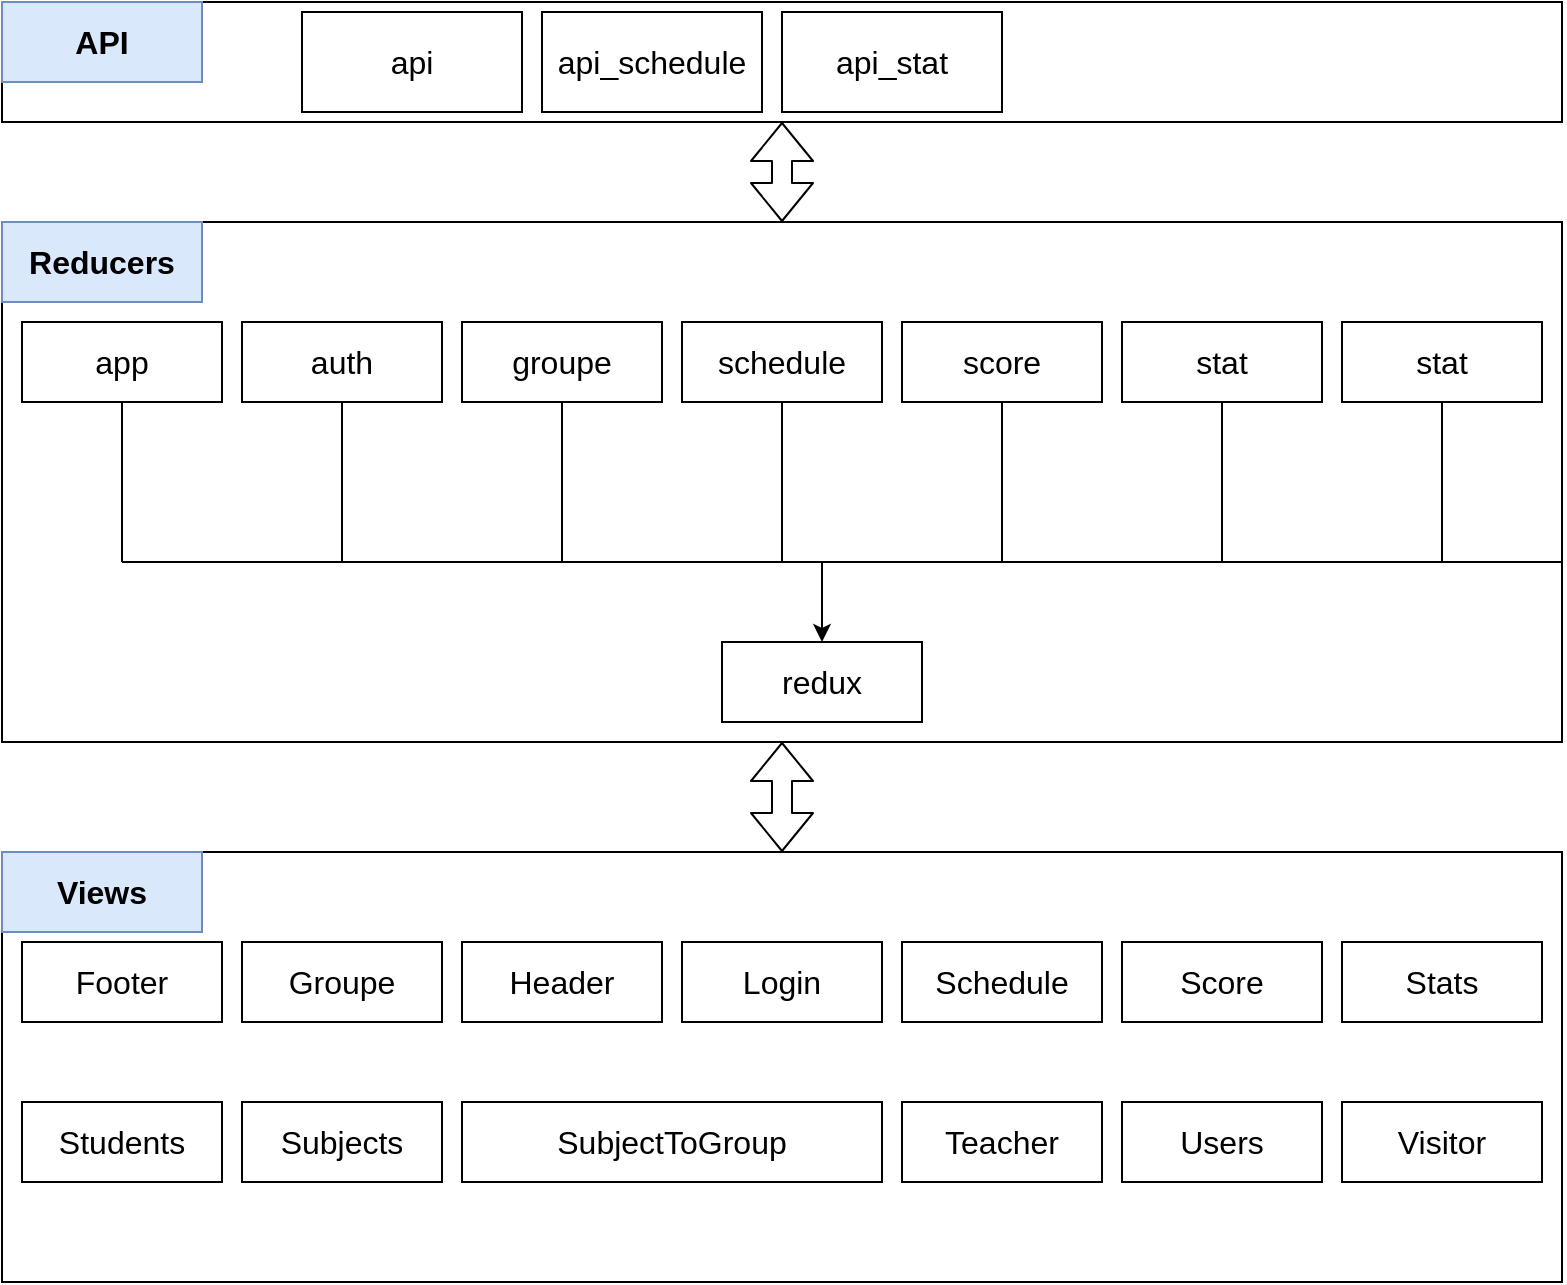 <mxfile version="14.7.3" type="github" pages="2">
  <diagram id="9N3Ii6_mkiJ0Fi0xlitn" name="Page-1">
    <mxGraphModel dx="1422" dy="752" grid="1" gridSize="10" guides="1" tooltips="1" connect="1" arrows="1" fold="1" page="1" pageScale="1" pageWidth="827" pageHeight="1169" math="0" shadow="0">
      <root>
        <mxCell id="0" />
        <mxCell id="1" parent="0" />
        <mxCell id="NHUe9T1A2GwH_8S3gkLv-1" value="" style="rounded=0;whiteSpace=wrap;html=1;" parent="1" vertex="1">
          <mxGeometry x="40" y="140" width="780" height="260" as="geometry" />
        </mxCell>
        <mxCell id="NHUe9T1A2GwH_8S3gkLv-2" value="Reducers" style="text;html=1;strokeColor=#6c8ebf;fillColor=#dae8fc;align=center;verticalAlign=middle;whiteSpace=wrap;rounded=0;strokeWidth=1;fontSize=16;fontStyle=1" parent="1" vertex="1">
          <mxGeometry x="40" y="140" width="100" height="40" as="geometry" />
        </mxCell>
        <mxCell id="NHUe9T1A2GwH_8S3gkLv-3" value="" style="rounded=0;whiteSpace=wrap;html=1;fontSize=16;strokeWidth=1;" parent="1" vertex="1">
          <mxGeometry x="40" y="30" width="780" height="60" as="geometry" />
        </mxCell>
        <mxCell id="NHUe9T1A2GwH_8S3gkLv-4" value="API" style="text;html=1;strokeColor=#6c8ebf;fillColor=#dae8fc;align=center;verticalAlign=middle;whiteSpace=wrap;rounded=0;strokeWidth=1;fontSize=16;fontStyle=1" parent="1" vertex="1">
          <mxGeometry x="40" y="30" width="100" height="40" as="geometry" />
        </mxCell>
        <mxCell id="NHUe9T1A2GwH_8S3gkLv-5" value="api" style="rounded=0;whiteSpace=wrap;html=1;fontSize=16;strokeWidth=1;" parent="1" vertex="1">
          <mxGeometry x="190" y="35" width="110" height="50" as="geometry" />
        </mxCell>
        <mxCell id="NHUe9T1A2GwH_8S3gkLv-6" value="&lt;div&gt;api_schedule&lt;/div&gt;" style="rounded=0;whiteSpace=wrap;html=1;fontSize=16;strokeWidth=1;" parent="1" vertex="1">
          <mxGeometry x="310" y="35" width="110" height="50" as="geometry" />
        </mxCell>
        <mxCell id="NHUe9T1A2GwH_8S3gkLv-7" value="api_stat" style="rounded=0;whiteSpace=wrap;html=1;fontSize=16;strokeWidth=1;" parent="1" vertex="1">
          <mxGeometry x="430" y="35" width="110" height="50" as="geometry" />
        </mxCell>
        <mxCell id="NHUe9T1A2GwH_8S3gkLv-8" value="app" style="rounded=0;whiteSpace=wrap;html=1;fontSize=16;strokeWidth=1;" parent="1" vertex="1">
          <mxGeometry x="50" y="190" width="100" height="40" as="geometry" />
        </mxCell>
        <mxCell id="NHUe9T1A2GwH_8S3gkLv-9" value="auth" style="rounded=0;whiteSpace=wrap;html=1;fontSize=16;strokeWidth=1;" parent="1" vertex="1">
          <mxGeometry x="160" y="190" width="100" height="40" as="geometry" />
        </mxCell>
        <mxCell id="NHUe9T1A2GwH_8S3gkLv-10" value="groupe" style="rounded=0;whiteSpace=wrap;html=1;fontSize=16;strokeWidth=1;" parent="1" vertex="1">
          <mxGeometry x="270" y="190" width="100" height="40" as="geometry" />
        </mxCell>
        <mxCell id="NHUe9T1A2GwH_8S3gkLv-11" value="redux" style="rounded=0;whiteSpace=wrap;html=1;fontSize=16;strokeWidth=1;" parent="1" vertex="1">
          <mxGeometry x="400" y="350" width="100" height="40" as="geometry" />
        </mxCell>
        <mxCell id="NHUe9T1A2GwH_8S3gkLv-12" value="schedule" style="rounded=0;whiteSpace=wrap;html=1;fontSize=16;strokeWidth=1;" parent="1" vertex="1">
          <mxGeometry x="380" y="190" width="100" height="40" as="geometry" />
        </mxCell>
        <mxCell id="NHUe9T1A2GwH_8S3gkLv-14" value="score" style="rounded=0;whiteSpace=wrap;html=1;fontSize=16;strokeWidth=1;" parent="1" vertex="1">
          <mxGeometry x="490" y="190" width="100" height="40" as="geometry" />
        </mxCell>
        <mxCell id="NHUe9T1A2GwH_8S3gkLv-15" value="stat" style="rounded=0;whiteSpace=wrap;html=1;fontSize=16;strokeWidth=1;" parent="1" vertex="1">
          <mxGeometry x="600" y="190" width="100" height="40" as="geometry" />
        </mxCell>
        <mxCell id="NHUe9T1A2GwH_8S3gkLv-16" value="stat" style="rounded=0;whiteSpace=wrap;html=1;fontSize=16;strokeWidth=1;" parent="1" vertex="1">
          <mxGeometry x="710" y="190" width="100" height="40" as="geometry" />
        </mxCell>
        <mxCell id="NHUe9T1A2GwH_8S3gkLv-22" value="" style="endArrow=none;html=1;fontSize=16;entryX=0.5;entryY=1;entryDx=0;entryDy=0;" parent="1" target="NHUe9T1A2GwH_8S3gkLv-8" edge="1">
          <mxGeometry width="50" height="50" relative="1" as="geometry">
            <mxPoint x="100" y="310" as="sourcePoint" />
            <mxPoint x="180" y="490" as="targetPoint" />
          </mxGeometry>
        </mxCell>
        <mxCell id="NHUe9T1A2GwH_8S3gkLv-23" value="" style="endArrow=none;html=1;fontSize=16;" parent="1" edge="1">
          <mxGeometry width="50" height="50" relative="1" as="geometry">
            <mxPoint x="100" y="310" as="sourcePoint" />
            <mxPoint x="430" y="310" as="targetPoint" />
          </mxGeometry>
        </mxCell>
        <mxCell id="NHUe9T1A2GwH_8S3gkLv-26" value="" style="endArrow=none;html=1;fontSize=17;strokeWidth=1;entryX=0.5;entryY=1;entryDx=0;entryDy=0;" parent="1" target="NHUe9T1A2GwH_8S3gkLv-9" edge="1">
          <mxGeometry width="50" height="50" relative="1" as="geometry">
            <mxPoint x="210" y="310" as="sourcePoint" />
            <mxPoint x="240" y="280" as="targetPoint" />
          </mxGeometry>
        </mxCell>
        <mxCell id="NHUe9T1A2GwH_8S3gkLv-27" value="" style="endArrow=none;html=1;fontSize=17;strokeWidth=1;entryX=0.5;entryY=1;entryDx=0;entryDy=0;" parent="1" target="NHUe9T1A2GwH_8S3gkLv-10" edge="1">
          <mxGeometry width="50" height="50" relative="1" as="geometry">
            <mxPoint x="320" y="310" as="sourcePoint" />
            <mxPoint x="240" y="280" as="targetPoint" />
          </mxGeometry>
        </mxCell>
        <mxCell id="NHUe9T1A2GwH_8S3gkLv-28" value="" style="endArrow=none;html=1;fontSize=17;strokeWidth=1;entryX=0.5;entryY=1;entryDx=0;entryDy=0;" parent="1" target="NHUe9T1A2GwH_8S3gkLv-12" edge="1">
          <mxGeometry width="50" height="50" relative="1" as="geometry">
            <mxPoint x="430" y="310" as="sourcePoint" />
            <mxPoint x="240" y="280" as="targetPoint" />
          </mxGeometry>
        </mxCell>
        <mxCell id="NHUe9T1A2GwH_8S3gkLv-29" value="" style="endArrow=none;html=1;fontSize=17;strokeWidth=1;" parent="1" edge="1">
          <mxGeometry width="50" height="50" relative="1" as="geometry">
            <mxPoint x="820" y="310" as="sourcePoint" />
            <mxPoint x="430" y="310" as="targetPoint" />
          </mxGeometry>
        </mxCell>
        <mxCell id="NHUe9T1A2GwH_8S3gkLv-30" value="" style="endArrow=none;html=1;fontSize=17;strokeWidth=1;entryX=0.5;entryY=1;entryDx=0;entryDy=0;" parent="1" target="NHUe9T1A2GwH_8S3gkLv-14" edge="1">
          <mxGeometry width="50" height="50" relative="1" as="geometry">
            <mxPoint x="540" y="310" as="sourcePoint" />
            <mxPoint x="450" y="280" as="targetPoint" />
          </mxGeometry>
        </mxCell>
        <mxCell id="NHUe9T1A2GwH_8S3gkLv-31" value="" style="endArrow=none;html=1;fontSize=17;strokeWidth=1;entryX=0.5;entryY=1;entryDx=0;entryDy=0;" parent="1" target="NHUe9T1A2GwH_8S3gkLv-15" edge="1">
          <mxGeometry width="50" height="50" relative="1" as="geometry">
            <mxPoint x="650" y="310" as="sourcePoint" />
            <mxPoint x="450" y="280" as="targetPoint" />
          </mxGeometry>
        </mxCell>
        <mxCell id="NHUe9T1A2GwH_8S3gkLv-32" value="" style="endArrow=none;html=1;fontSize=17;strokeWidth=1;exitX=0.5;exitY=1;exitDx=0;exitDy=0;" parent="1" source="NHUe9T1A2GwH_8S3gkLv-16" edge="1">
          <mxGeometry width="50" height="50" relative="1" as="geometry">
            <mxPoint x="400" y="330" as="sourcePoint" />
            <mxPoint x="760" y="310" as="targetPoint" />
          </mxGeometry>
        </mxCell>
        <mxCell id="NHUe9T1A2GwH_8S3gkLv-33" value="" style="endArrow=classic;html=1;fontSize=17;strokeWidth=1;entryX=0.5;entryY=0;entryDx=0;entryDy=0;" parent="1" target="NHUe9T1A2GwH_8S3gkLv-11" edge="1">
          <mxGeometry width="50" height="50" relative="1" as="geometry">
            <mxPoint x="450" y="310" as="sourcePoint" />
            <mxPoint x="450" y="280" as="targetPoint" />
          </mxGeometry>
        </mxCell>
        <mxCell id="NHUe9T1A2GwH_8S3gkLv-34" value="" style="shape=flexArrow;endArrow=classic;startArrow=classic;html=1;fontSize=17;strokeWidth=1;entryX=0.5;entryY=1;entryDx=0;entryDy=0;" parent="1" source="NHUe9T1A2GwH_8S3gkLv-1" target="NHUe9T1A2GwH_8S3gkLv-3" edge="1">
          <mxGeometry width="100" height="100" relative="1" as="geometry">
            <mxPoint x="350" y="380" as="sourcePoint" />
            <mxPoint x="450" y="280" as="targetPoint" />
          </mxGeometry>
        </mxCell>
        <mxCell id="NHUe9T1A2GwH_8S3gkLv-35" value="" style="rounded=0;whiteSpace=wrap;html=1;" parent="1" vertex="1">
          <mxGeometry x="40" y="455" width="780" height="215" as="geometry" />
        </mxCell>
        <mxCell id="NHUe9T1A2GwH_8S3gkLv-36" value="Views" style="text;html=1;strokeColor=#6c8ebf;fillColor=#dae8fc;align=center;verticalAlign=middle;whiteSpace=wrap;rounded=0;strokeWidth=1;fontSize=16;fontStyle=1" parent="1" vertex="1">
          <mxGeometry x="40" y="455" width="100" height="40" as="geometry" />
        </mxCell>
        <mxCell id="NHUe9T1A2GwH_8S3gkLv-41" value="Footer" style="rounded=0;whiteSpace=wrap;html=1;fontSize=16;strokeWidth=1;" parent="1" vertex="1">
          <mxGeometry x="50" y="500" width="100" height="40" as="geometry" />
        </mxCell>
        <mxCell id="NHUe9T1A2GwH_8S3gkLv-42" value="Groupe" style="rounded=0;whiteSpace=wrap;html=1;fontSize=16;strokeWidth=1;" parent="1" vertex="1">
          <mxGeometry x="160" y="500" width="100" height="40" as="geometry" />
        </mxCell>
        <mxCell id="NHUe9T1A2GwH_8S3gkLv-43" value="Header" style="rounded=0;whiteSpace=wrap;html=1;fontSize=16;strokeWidth=1;" parent="1" vertex="1">
          <mxGeometry x="270" y="500" width="100" height="40" as="geometry" />
        </mxCell>
        <mxCell id="NHUe9T1A2GwH_8S3gkLv-44" value="Login" style="rounded=0;whiteSpace=wrap;html=1;fontSize=16;strokeWidth=1;" parent="1" vertex="1">
          <mxGeometry x="380" y="500" width="100" height="40" as="geometry" />
        </mxCell>
        <mxCell id="NHUe9T1A2GwH_8S3gkLv-45" value="Schedule" style="rounded=0;whiteSpace=wrap;html=1;fontSize=16;strokeWidth=1;" parent="1" vertex="1">
          <mxGeometry x="490" y="500" width="100" height="40" as="geometry" />
        </mxCell>
        <mxCell id="NHUe9T1A2GwH_8S3gkLv-46" value="Score" style="rounded=0;whiteSpace=wrap;html=1;fontSize=16;strokeWidth=1;" parent="1" vertex="1">
          <mxGeometry x="600" y="500" width="100" height="40" as="geometry" />
        </mxCell>
        <mxCell id="NHUe9T1A2GwH_8S3gkLv-48" value="Stats" style="rounded=0;whiteSpace=wrap;html=1;fontSize=16;strokeWidth=1;" parent="1" vertex="1">
          <mxGeometry x="710" y="500" width="100" height="40" as="geometry" />
        </mxCell>
        <mxCell id="NHUe9T1A2GwH_8S3gkLv-49" value="Students" style="rounded=0;whiteSpace=wrap;html=1;fontSize=16;strokeWidth=1;" parent="1" vertex="1">
          <mxGeometry x="50" y="580" width="100" height="40" as="geometry" />
        </mxCell>
        <mxCell id="NHUe9T1A2GwH_8S3gkLv-50" value="Subjects" style="rounded=0;whiteSpace=wrap;html=1;fontSize=16;strokeWidth=1;" parent="1" vertex="1">
          <mxGeometry x="160" y="580" width="100" height="40" as="geometry" />
        </mxCell>
        <mxCell id="NHUe9T1A2GwH_8S3gkLv-51" value="SubjectToGroup" style="rounded=0;whiteSpace=wrap;html=1;fontSize=16;strokeWidth=1;" parent="1" vertex="1">
          <mxGeometry x="270" y="580" width="210" height="40" as="geometry" />
        </mxCell>
        <mxCell id="NHUe9T1A2GwH_8S3gkLv-53" value="Teacher" style="rounded=0;whiteSpace=wrap;html=1;fontSize=16;strokeWidth=1;" parent="1" vertex="1">
          <mxGeometry x="490" y="580" width="100" height="40" as="geometry" />
        </mxCell>
        <mxCell id="NHUe9T1A2GwH_8S3gkLv-54" value="Users" style="rounded=0;whiteSpace=wrap;html=1;fontSize=16;strokeWidth=1;" parent="1" vertex="1">
          <mxGeometry x="600" y="580" width="100" height="40" as="geometry" />
        </mxCell>
        <mxCell id="NHUe9T1A2GwH_8S3gkLv-55" value="Visitor" style="rounded=0;whiteSpace=wrap;html=1;fontSize=16;strokeWidth=1;" parent="1" vertex="1">
          <mxGeometry x="710" y="580" width="100" height="40" as="geometry" />
        </mxCell>
        <mxCell id="NHUe9T1A2GwH_8S3gkLv-56" value="" style="shape=flexArrow;endArrow=classic;startArrow=classic;html=1;fontSize=17;strokeWidth=1;exitX=0.5;exitY=0;exitDx=0;exitDy=0;entryX=0.5;entryY=1;entryDx=0;entryDy=0;" parent="1" source="NHUe9T1A2GwH_8S3gkLv-35" target="NHUe9T1A2GwH_8S3gkLv-1" edge="1">
          <mxGeometry width="100" height="100" relative="1" as="geometry">
            <mxPoint x="580" y="440" as="sourcePoint" />
            <mxPoint x="680" y="340" as="targetPoint" />
          </mxGeometry>
        </mxCell>
      </root>
    </mxGraphModel>
  </diagram>
  <diagram id="uhO-ru1XyIBZYnLNuViw" name="Page-2">
    <mxGraphModel dx="1185" dy="627" grid="1" gridSize="10" guides="1" tooltips="1" connect="1" arrows="1" fold="1" page="1" pageScale="1" pageWidth="827" pageHeight="1169" math="0" shadow="0">
      <root>
        <mxCell id="UMlWgSMDCPW2ygMLFZuc-0" />
        <mxCell id="UMlWgSMDCPW2ygMLFZuc-1" parent="UMlWgSMDCPW2ygMLFZuc-0" />
        <mxCell id="UMlWgSMDCPW2ygMLFZuc-8" style="edgeStyle=orthogonalEdgeStyle;rounded=0;orthogonalLoop=1;jettySize=auto;html=1;entryX=0.5;entryY=0;entryDx=0;entryDy=0;" edge="1" parent="UMlWgSMDCPW2ygMLFZuc-1" source="UMlWgSMDCPW2ygMLFZuc-3" target="UMlWgSMDCPW2ygMLFZuc-6">
          <mxGeometry relative="1" as="geometry" />
        </mxCell>
        <mxCell id="UMlWgSMDCPW2ygMLFZuc-3" value="Початок" style="rounded=1;whiteSpace=wrap;html=1;" vertex="1" parent="UMlWgSMDCPW2ygMLFZuc-1">
          <mxGeometry x="320" y="40" width="120" height="40" as="geometry" />
        </mxCell>
        <mxCell id="UMlWgSMDCPW2ygMLFZuc-10" style="edgeStyle=orthogonalEdgeStyle;rounded=0;orthogonalLoop=1;jettySize=auto;html=1;entryX=0.5;entryY=0;entryDx=0;entryDy=0;" edge="1" parent="UMlWgSMDCPW2ygMLFZuc-1" source="UMlWgSMDCPW2ygMLFZuc-4" target="UMlWgSMDCPW2ygMLFZuc-7">
          <mxGeometry relative="1" as="geometry" />
        </mxCell>
        <mxCell id="UMlWgSMDCPW2ygMLFZuc-4" value="Конвертування інформації в JSON" style="rounded=0;whiteSpace=wrap;html=1;" vertex="1" parent="UMlWgSMDCPW2ygMLFZuc-1">
          <mxGeometry x="320" y="210" width="120" height="40" as="geometry" />
        </mxCell>
        <mxCell id="UMlWgSMDCPW2ygMLFZuc-9" style="edgeStyle=orthogonalEdgeStyle;rounded=0;orthogonalLoop=1;jettySize=auto;html=1;entryX=0.5;entryY=0;entryDx=0;entryDy=0;" edge="1" parent="UMlWgSMDCPW2ygMLFZuc-1" source="UMlWgSMDCPW2ygMLFZuc-6" target="UMlWgSMDCPW2ygMLFZuc-4">
          <mxGeometry relative="1" as="geometry" />
        </mxCell>
        <mxCell id="UMlWgSMDCPW2ygMLFZuc-6" value="Зчитування інформації" style="rounded=0;whiteSpace=wrap;html=1;" vertex="1" parent="UMlWgSMDCPW2ygMLFZuc-1">
          <mxGeometry x="320" y="130" width="120" height="40" as="geometry" />
        </mxCell>
        <mxCell id="UMlWgSMDCPW2ygMLFZuc-13" style="edgeStyle=orthogonalEdgeStyle;rounded=0;orthogonalLoop=1;jettySize=auto;html=1;entryX=0.5;entryY=0;entryDx=0;entryDy=0;" edge="1" parent="UMlWgSMDCPW2ygMLFZuc-1" source="UMlWgSMDCPW2ygMLFZuc-7" target="UMlWgSMDCPW2ygMLFZuc-11">
          <mxGeometry relative="1" as="geometry" />
        </mxCell>
        <mxCell id="UMlWgSMDCPW2ygMLFZuc-7" value="Відправка на сервер" style="rounded=0;whiteSpace=wrap;html=1;" vertex="1" parent="UMlWgSMDCPW2ygMLFZuc-1">
          <mxGeometry x="320" y="290" width="120" height="40" as="geometry" />
        </mxCell>
        <mxCell id="UMlWgSMDCPW2ygMLFZuc-25" style="edgeStyle=orthogonalEdgeStyle;rounded=0;orthogonalLoop=1;jettySize=auto;html=1;entryX=0.558;entryY=1.043;entryDx=0;entryDy=0;entryPerimeter=0;" edge="1" parent="UMlWgSMDCPW2ygMLFZuc-1" source="UMlWgSMDCPW2ygMLFZuc-11" target="UMlWgSMDCPW2ygMLFZuc-24">
          <mxGeometry relative="1" as="geometry">
            <mxPoint x="625" y="380" as="targetPoint" />
          </mxGeometry>
        </mxCell>
        <mxCell id="UMlWgSMDCPW2ygMLFZuc-11" value="Прийшла відповідь від сервера" style="rhombus;whiteSpace=wrap;html=1;" vertex="1" parent="UMlWgSMDCPW2ygMLFZuc-1">
          <mxGeometry x="272" y="370" width="216" height="80" as="geometry" />
        </mxCell>
        <mxCell id="UMlWgSMDCPW2ygMLFZuc-18" value="" style="endArrow=none;html=1;exitX=0;exitY=0.5;exitDx=0;exitDy=0;" edge="1" parent="UMlWgSMDCPW2ygMLFZuc-1" source="UMlWgSMDCPW2ygMLFZuc-11">
          <mxGeometry width="50" height="50" relative="1" as="geometry">
            <mxPoint x="390" y="440" as="sourcePoint" />
            <mxPoint x="130" y="410" as="targetPoint" />
          </mxGeometry>
        </mxCell>
        <mxCell id="UMlWgSMDCPW2ygMLFZuc-19" value="" style="endArrow=none;html=1;" edge="1" parent="UMlWgSMDCPW2ygMLFZuc-1">
          <mxGeometry width="50" height="50" relative="1" as="geometry">
            <mxPoint x="130" y="410" as="sourcePoint" />
            <mxPoint x="130" y="60" as="targetPoint" />
          </mxGeometry>
        </mxCell>
        <mxCell id="UMlWgSMDCPW2ygMLFZuc-20" value="" style="endArrow=classic;html=1;entryX=0;entryY=0.5;entryDx=0;entryDy=0;" edge="1" parent="UMlWgSMDCPW2ygMLFZuc-1" target="UMlWgSMDCPW2ygMLFZuc-3">
          <mxGeometry width="50" height="50" relative="1" as="geometry">
            <mxPoint x="130" y="60" as="sourcePoint" />
            <mxPoint x="440" y="390" as="targetPoint" />
          </mxGeometry>
        </mxCell>
        <mxCell id="UMlWgSMDCPW2ygMLFZuc-21" value="Так" style="text;html=1;strokeColor=none;fillColor=none;align=center;verticalAlign=middle;whiteSpace=wrap;rounded=0;" vertex="1" parent="UMlWgSMDCPW2ygMLFZuc-1">
          <mxGeometry x="190" y="390" width="40" height="20" as="geometry" />
        </mxCell>
        <mxCell id="UMlWgSMDCPW2ygMLFZuc-24" value="Збереження інформації в базі даних" style="rounded=0;whiteSpace=wrap;html=1;" vertex="1" parent="UMlWgSMDCPW2ygMLFZuc-1">
          <mxGeometry x="570" y="280" width="130" height="50" as="geometry" />
        </mxCell>
        <mxCell id="UMlWgSMDCPW2ygMLFZuc-27" value="" style="endArrow=none;html=1;exitX=0.546;exitY=-0.012;exitDx=0;exitDy=0;exitPerimeter=0;" edge="1" parent="UMlWgSMDCPW2ygMLFZuc-1" source="UMlWgSMDCPW2ygMLFZuc-24">
          <mxGeometry width="50" height="50" relative="1" as="geometry">
            <mxPoint x="640" y="270" as="sourcePoint" />
            <mxPoint x="640" y="60" as="targetPoint" />
          </mxGeometry>
        </mxCell>
        <mxCell id="UMlWgSMDCPW2ygMLFZuc-29" value="" style="endArrow=classic;html=1;entryX=1;entryY=0.5;entryDx=0;entryDy=0;" edge="1" parent="UMlWgSMDCPW2ygMLFZuc-1" target="UMlWgSMDCPW2ygMLFZuc-3">
          <mxGeometry width="50" height="50" relative="1" as="geometry">
            <mxPoint x="640" y="60" as="sourcePoint" />
            <mxPoint x="400" y="320" as="targetPoint" />
          </mxGeometry>
        </mxCell>
      </root>
    </mxGraphModel>
  </diagram>
</mxfile>
